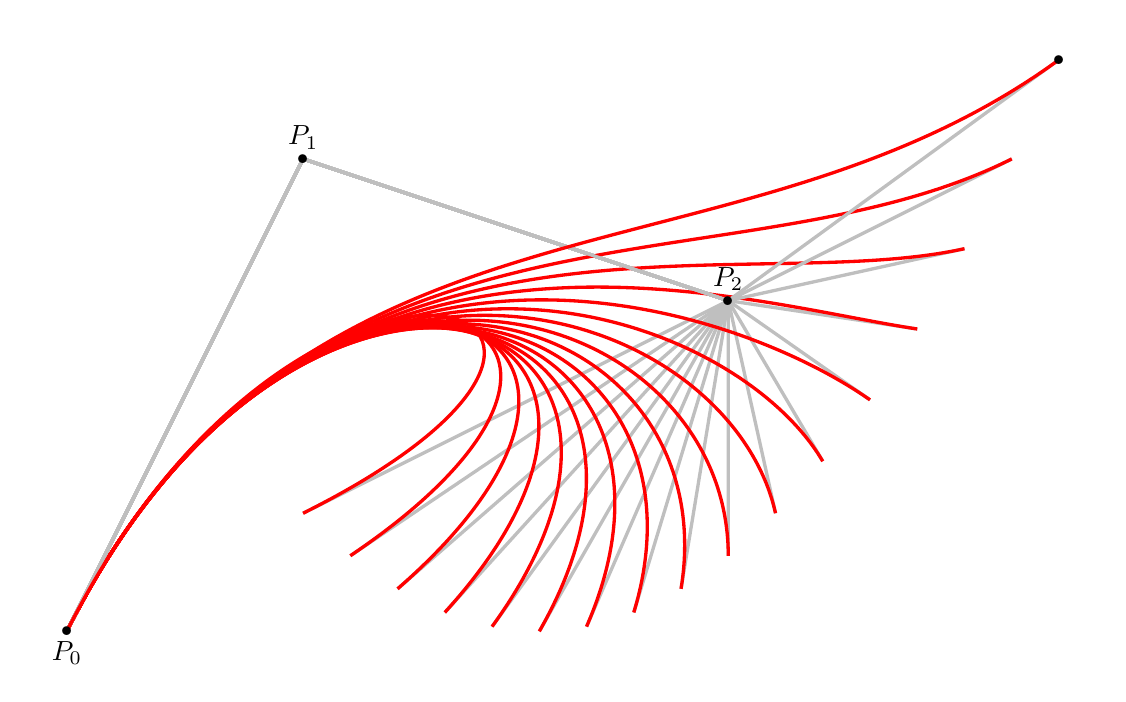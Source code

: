 ﻿\begin{tikzpicture}[scale=3]
\tikzset{
line/.style = {
 very thick
},
vector/.style = {
thick,-latex
},
dot/.style = {
insert path={
  node[scale=3]{.}
}
}
}
% la courbe
\path
  (0,0) coordinate (P0)
  (1,2) coordinate (P1)
  (	2.8,1.4)  coordinate (P2)
  (4,0) coordinate (P3)
;

\foreach \k in {-1,-0.8,...,2.2}{
    \path
      (2+\k,0.5*\k*\k) coordinate (P3)
    ;
    \draw[gray!50, line]
      (P0)  -- (P1) -- (P2) -- (P3)
    ;
    \draw[red, line]
      (P0)  .. controls (P1) and (P2) .. (P3)
    ;
    

}
    \path
      (P0) [dot] node[below]{$P_0$}
      (P1) [dot] node[above]{$P_1$}
      (P2) [dot] node[above]{$P_2$}
      (P3) [dot] node[below right]{}
    ;

\end{tikzpicture}